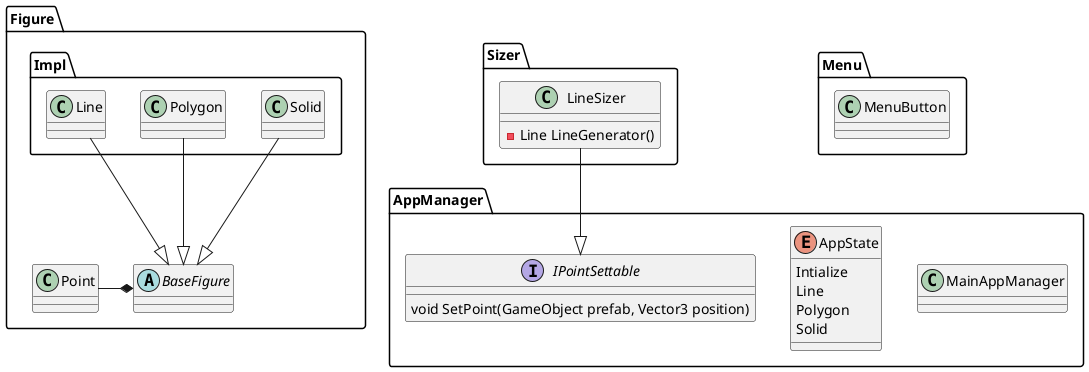 @startuml

namespace Figure {
    abstract class BaseFigure {
    }
    namespace Impl {
        class Line {
        }
        class Polygon {
        }
        class Solid {
        }
        Line --d|> Figure.BaseFigure
        Polygon --d|> Figure.BaseFigure
        Solid --d|> Figure.BaseFigure

        Line -[hidden]r- Polygon
        Polygon -[hidden]r- Solid
    }

    class Point {
    }

    Point --r* BaseFigure
}

namespace AppManager {
    class MainAppManager {
    }
    enum AppState {
        Intialize
        Line
        Polygon
        Solid
    }
    
    interface IPointSettable {
        void SetPoint(GameObject prefab, Vector3 position)
    }
}

namespace Sizer {
    class LineSizer {
        -Line LineGenerator()
    }

    LineSizer --|> AppManager.IPointSettable
}

namespace Menu {
    class MenuButton {

    }
}


@enduml